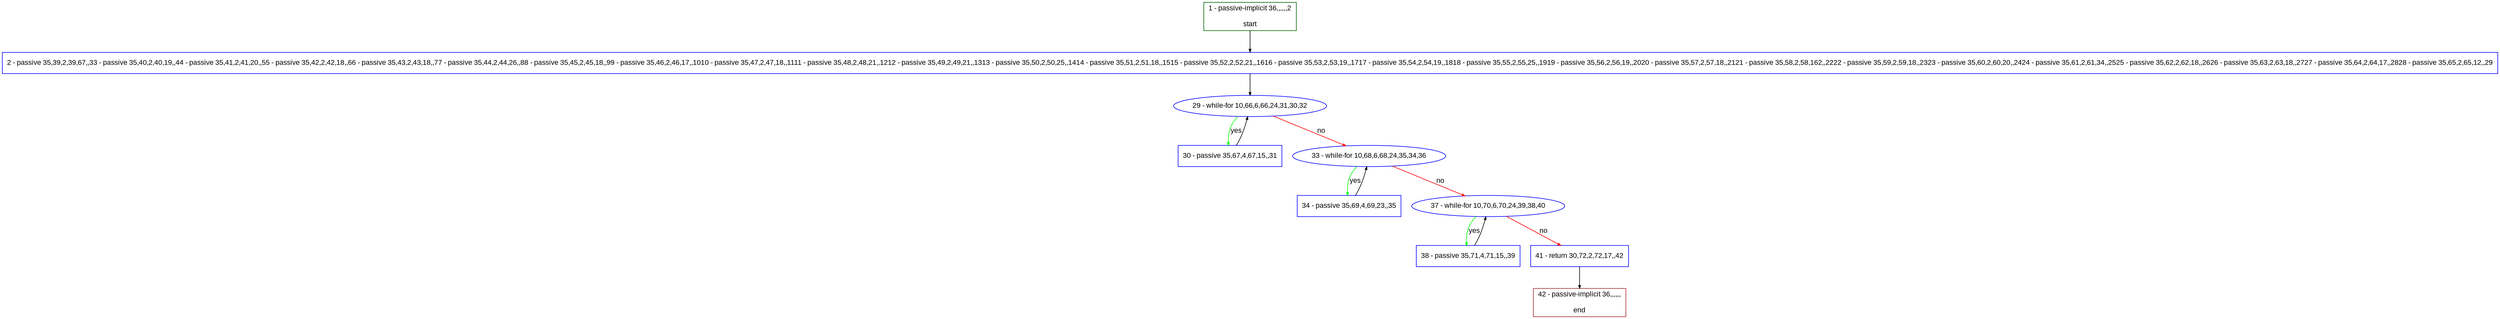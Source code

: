 digraph "" {
  graph [pack="true", label="", fontsize="12", packmode="clust", fontname="Arial", fillcolor="#FFFFCC", bgcolor="white", style="rounded,filled", compound="true"];
  node [node_initialized="no", label="", color="grey", fontsize="12", fillcolor="white", fontname="Arial", style="filled", shape="rectangle", compound="true", fixedsize="false"];
  edge [fontcolor="black", arrowhead="normal", arrowtail="none", arrowsize="0.5", ltail="", label="", color="black", fontsize="12", lhead="", fontname="Arial", dir="forward", compound="true"];
  __N1 [label="2 - passive 35,39,2,39,67,,33 - passive 35,40,2,40,19,,44 - passive 35,41,2,41,20,,55 - passive 35,42,2,42,18,,66 - passive 35,43,2,43,18,,77 - passive 35,44,2,44,26,,88 - passive 35,45,2,45,18,,99 - passive 35,46,2,46,17,,1010 - passive 35,47,2,47,18,,1111 - passive 35,48,2,48,21,,1212 - passive 35,49,2,49,21,,1313 - passive 35,50,2,50,25,,1414 - passive 35,51,2,51,18,,1515 - passive 35,52,2,52,21,,1616 - passive 35,53,2,53,19,,1717 - passive 35,54,2,54,19,,1818 - passive 35,55,2,55,25,,1919 - passive 35,56,2,56,19,,2020 - passive 35,57,2,57,18,,2121 - passive 35,58,2,58,162,,2222 - passive 35,59,2,59,18,,2323 - passive 35,60,2,60,20,,2424 - passive 35,61,2,61,34,,2525 - passive 35,62,2,62,18,,2626 - passive 35,63,2,63,18,,2727 - passive 35,64,2,64,17,,2828 - passive 35,65,2,65,12,,29", color="#0000ff", fillcolor="#ffffff", style="filled", shape="box"];
  __N2 [label="1 - passive-implicit 36,,,,,,2\n\nstart", color="#006400", fillcolor="#ffffff", style="filled", shape="box"];
  __N3 [label="29 - while-for 10,66,6,66,24,31,30,32", color="#0000ff", fillcolor="#ffffff", style="filled", shape="oval"];
  __N4 [label="30 - passive 35,67,4,67,15,,31", color="#0000ff", fillcolor="#ffffff", style="filled", shape="box"];
  __N5 [label="33 - while-for 10,68,6,68,24,35,34,36", color="#0000ff", fillcolor="#ffffff", style="filled", shape="oval"];
  __N6 [label="34 - passive 35,69,4,69,23,,35", color="#0000ff", fillcolor="#ffffff", style="filled", shape="box"];
  __N7 [label="37 - while-for 10,70,6,70,24,39,38,40", color="#0000ff", fillcolor="#ffffff", style="filled", shape="oval"];
  __N8 [label="38 - passive 35,71,4,71,15,,39", color="#0000ff", fillcolor="#ffffff", style="filled", shape="box"];
  __N9 [label="41 - return 30,72,2,72,17,,42", color="#0000ff", fillcolor="#ffffff", style="filled", shape="box"];
  __N10 [label="42 - passive-implicit 36,,,,,,\n\nend", color="#a52a2a", fillcolor="#ffffff", style="filled", shape="box"];
  __N2 -> __N1 [arrowhead="normal", arrowtail="none", color="#000000", label="", dir="forward"];
  __N1 -> __N3 [arrowhead="normal", arrowtail="none", color="#000000", label="", dir="forward"];
  __N3 -> __N4 [arrowhead="normal", arrowtail="none", color="#00ff00", label="yes", dir="forward"];
  __N4 -> __N3 [arrowhead="normal", arrowtail="none", color="#000000", label="", dir="forward"];
  __N3 -> __N5 [arrowhead="normal", arrowtail="none", color="#ff0000", label="no", dir="forward"];
  __N5 -> __N6 [arrowhead="normal", arrowtail="none", color="#00ff00", label="yes", dir="forward"];
  __N6 -> __N5 [arrowhead="normal", arrowtail="none", color="#000000", label="", dir="forward"];
  __N5 -> __N7 [arrowhead="normal", arrowtail="none", color="#ff0000", label="no", dir="forward"];
  __N7 -> __N8 [arrowhead="normal", arrowtail="none", color="#00ff00", label="yes", dir="forward"];
  __N8 -> __N7 [arrowhead="normal", arrowtail="none", color="#000000", label="", dir="forward"];
  __N7 -> __N9 [arrowhead="normal", arrowtail="none", color="#ff0000", label="no", dir="forward"];
  __N9 -> __N10 [arrowhead="normal", arrowtail="none", color="#000000", label="", dir="forward"];
}
